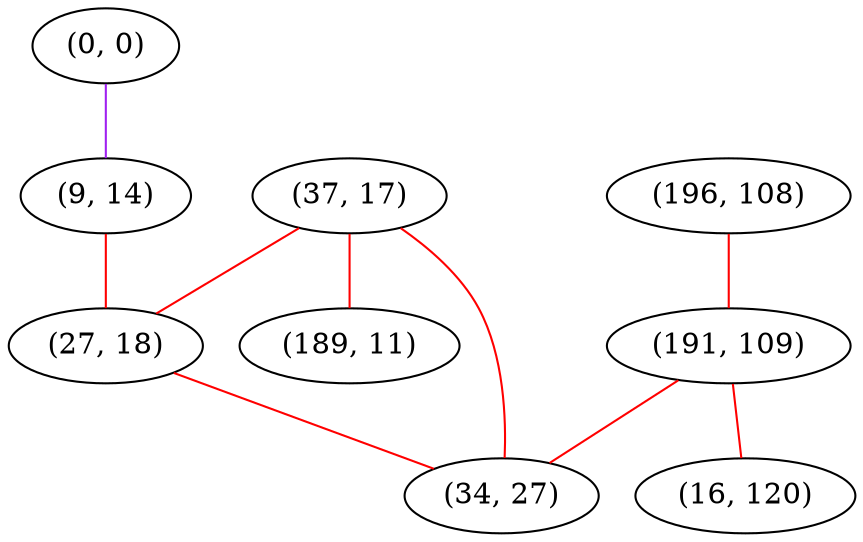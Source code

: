 graph "" {
"(0, 0)";
"(9, 14)";
"(196, 108)";
"(37, 17)";
"(27, 18)";
"(189, 11)";
"(191, 109)";
"(16, 120)";
"(34, 27)";
"(0, 0)" -- "(9, 14)"  [color=purple, key=0, weight=4];
"(9, 14)" -- "(27, 18)"  [color=red, key=0, weight=1];
"(196, 108)" -- "(191, 109)"  [color=red, key=0, weight=1];
"(37, 17)" -- "(27, 18)"  [color=red, key=0, weight=1];
"(37, 17)" -- "(34, 27)"  [color=red, key=0, weight=1];
"(37, 17)" -- "(189, 11)"  [color=red, key=0, weight=1];
"(27, 18)" -- "(34, 27)"  [color=red, key=0, weight=1];
"(191, 109)" -- "(16, 120)"  [color=red, key=0, weight=1];
"(191, 109)" -- "(34, 27)"  [color=red, key=0, weight=1];
}
